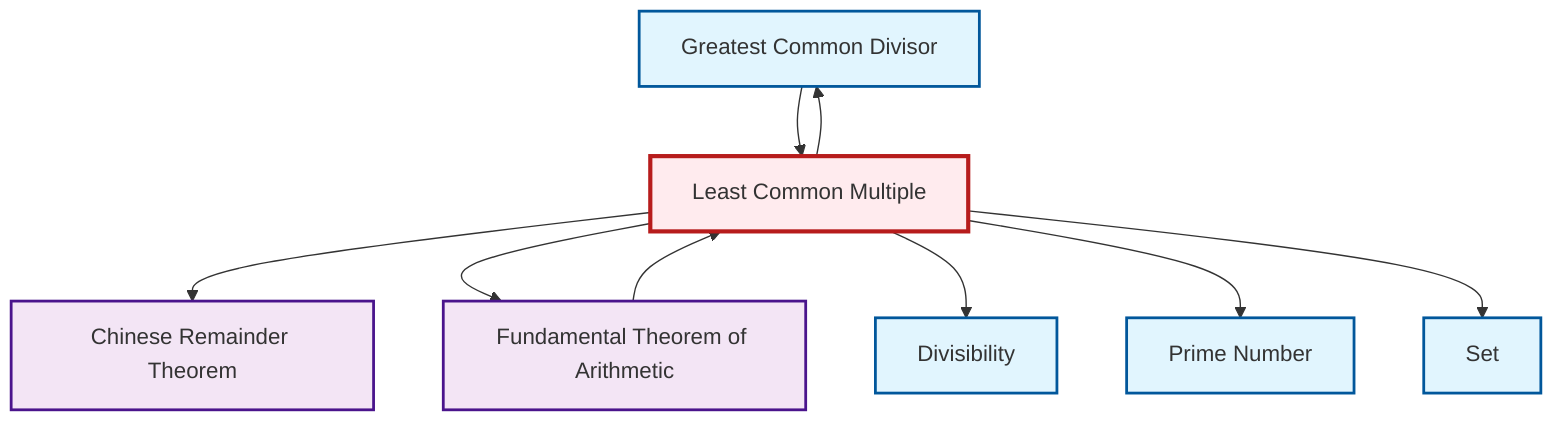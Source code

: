 graph TD
    classDef definition fill:#e1f5fe,stroke:#01579b,stroke-width:2px
    classDef theorem fill:#f3e5f5,stroke:#4a148c,stroke-width:2px
    classDef axiom fill:#fff3e0,stroke:#e65100,stroke-width:2px
    classDef example fill:#e8f5e9,stroke:#1b5e20,stroke-width:2px
    classDef current fill:#ffebee,stroke:#b71c1c,stroke-width:3px
    def-set["Set"]:::definition
    def-gcd["Greatest Common Divisor"]:::definition
    thm-chinese-remainder["Chinese Remainder Theorem"]:::theorem
    def-divisibility["Divisibility"]:::definition
    thm-fundamental-arithmetic["Fundamental Theorem of Arithmetic"]:::theorem
    def-lcm["Least Common Multiple"]:::definition
    def-prime["Prime Number"]:::definition
    def-lcm --> thm-chinese-remainder
    def-lcm --> thm-fundamental-arithmetic
    def-gcd --> def-lcm
    def-lcm --> def-divisibility
    def-lcm --> def-gcd
    def-lcm --> def-prime
    thm-fundamental-arithmetic --> def-lcm
    def-lcm --> def-set
    class def-lcm current